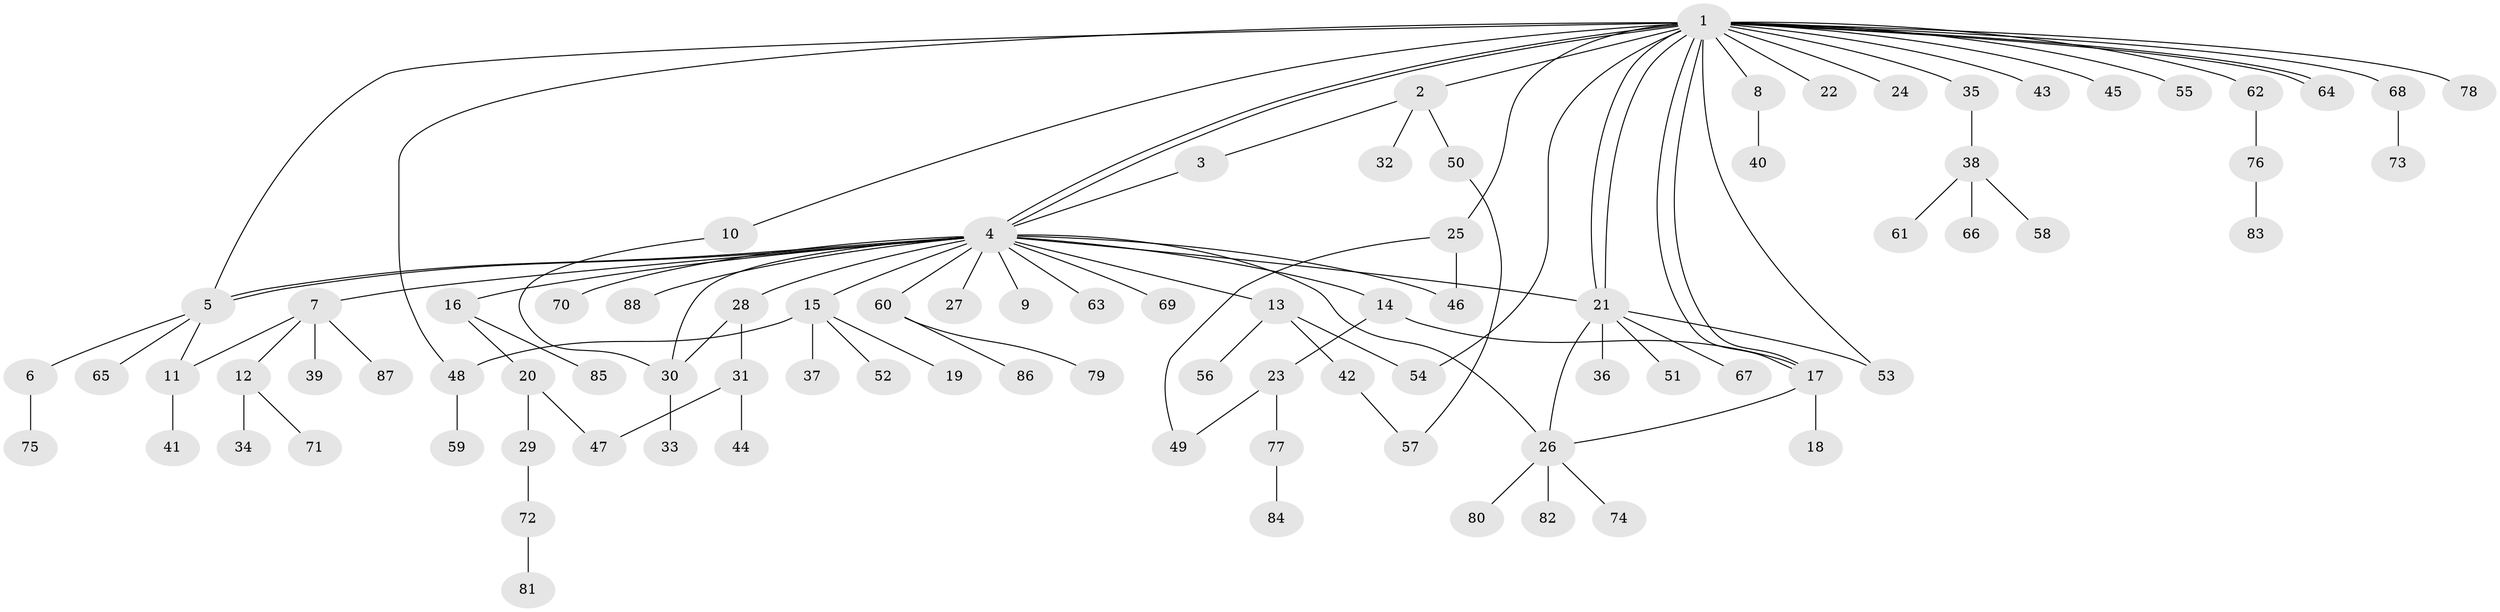 // Generated by graph-tools (version 1.1) at 2025/26/03/09/25 03:26:08]
// undirected, 88 vertices, 108 edges
graph export_dot {
graph [start="1"]
  node [color=gray90,style=filled];
  1;
  2;
  3;
  4;
  5;
  6;
  7;
  8;
  9;
  10;
  11;
  12;
  13;
  14;
  15;
  16;
  17;
  18;
  19;
  20;
  21;
  22;
  23;
  24;
  25;
  26;
  27;
  28;
  29;
  30;
  31;
  32;
  33;
  34;
  35;
  36;
  37;
  38;
  39;
  40;
  41;
  42;
  43;
  44;
  45;
  46;
  47;
  48;
  49;
  50;
  51;
  52;
  53;
  54;
  55;
  56;
  57;
  58;
  59;
  60;
  61;
  62;
  63;
  64;
  65;
  66;
  67;
  68;
  69;
  70;
  71;
  72;
  73;
  74;
  75;
  76;
  77;
  78;
  79;
  80;
  81;
  82;
  83;
  84;
  85;
  86;
  87;
  88;
  1 -- 2;
  1 -- 4;
  1 -- 4;
  1 -- 5;
  1 -- 8;
  1 -- 10;
  1 -- 17;
  1 -- 17;
  1 -- 21;
  1 -- 21;
  1 -- 22;
  1 -- 24;
  1 -- 25;
  1 -- 35;
  1 -- 43;
  1 -- 45;
  1 -- 48;
  1 -- 53;
  1 -- 54;
  1 -- 55;
  1 -- 62;
  1 -- 64;
  1 -- 64;
  1 -- 68;
  1 -- 78;
  2 -- 3;
  2 -- 32;
  2 -- 50;
  3 -- 4;
  4 -- 5;
  4 -- 5;
  4 -- 7;
  4 -- 9;
  4 -- 13;
  4 -- 14;
  4 -- 15;
  4 -- 16;
  4 -- 21;
  4 -- 26;
  4 -- 27;
  4 -- 28;
  4 -- 30;
  4 -- 46;
  4 -- 60;
  4 -- 63;
  4 -- 69;
  4 -- 70;
  4 -- 88;
  5 -- 6;
  5 -- 11;
  5 -- 65;
  6 -- 75;
  7 -- 11;
  7 -- 12;
  7 -- 39;
  7 -- 87;
  8 -- 40;
  10 -- 30;
  11 -- 41;
  12 -- 34;
  12 -- 71;
  13 -- 42;
  13 -- 54;
  13 -- 56;
  14 -- 17;
  14 -- 23;
  15 -- 19;
  15 -- 37;
  15 -- 48;
  15 -- 52;
  16 -- 20;
  16 -- 85;
  17 -- 18;
  17 -- 26;
  20 -- 29;
  20 -- 47;
  21 -- 26;
  21 -- 36;
  21 -- 51;
  21 -- 53;
  21 -- 67;
  23 -- 49;
  23 -- 77;
  25 -- 46;
  25 -- 49;
  26 -- 74;
  26 -- 80;
  26 -- 82;
  28 -- 30;
  28 -- 31;
  29 -- 72;
  30 -- 33;
  31 -- 44;
  31 -- 47;
  35 -- 38;
  38 -- 58;
  38 -- 61;
  38 -- 66;
  42 -- 57;
  48 -- 59;
  50 -- 57;
  60 -- 79;
  60 -- 86;
  62 -- 76;
  68 -- 73;
  72 -- 81;
  76 -- 83;
  77 -- 84;
}

